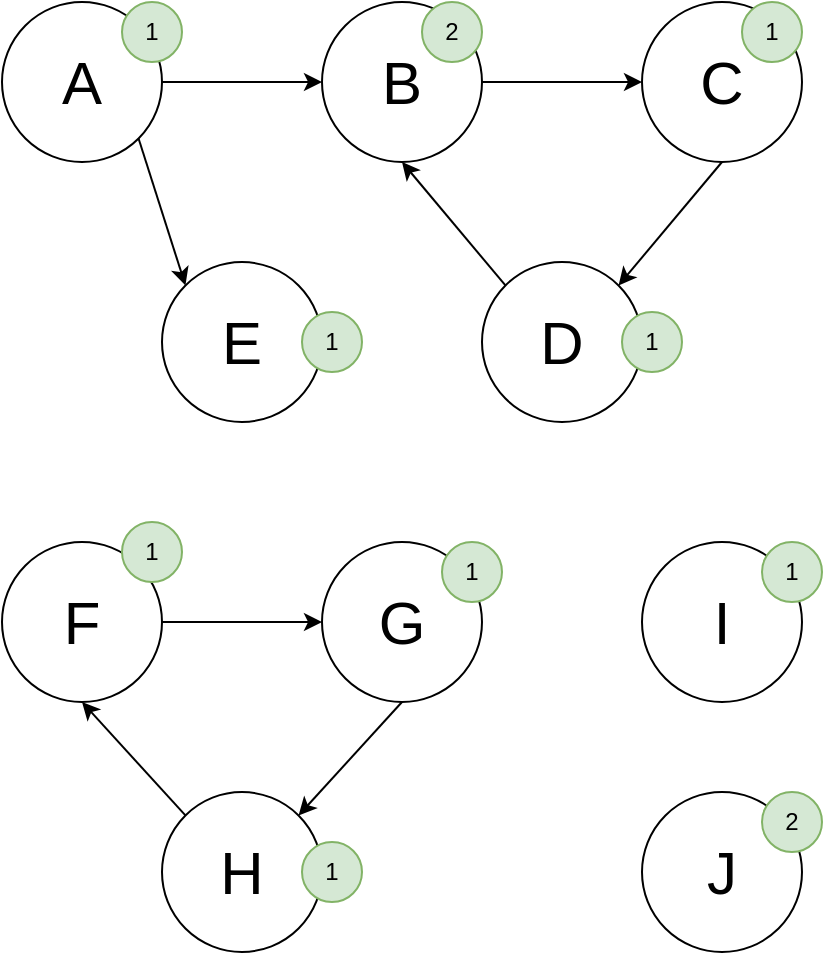 <mxfile version="24.7.8" pages="5">
  <diagram name="Initial State" id="LgX0-bwEeIPXN1X5U5mC">
    <mxGraphModel dx="884" dy="834" grid="1" gridSize="10" guides="1" tooltips="1" connect="1" arrows="1" fold="1" page="1" pageScale="1" pageWidth="827" pageHeight="1169" math="0" shadow="0">
      <root>
        <mxCell id="0" />
        <mxCell id="1" parent="0" />
        <mxCell id="TKeJIWV5TckT1qHOQD3M-11" style="edgeStyle=orthogonalEdgeStyle;rounded=0;orthogonalLoop=1;jettySize=auto;html=1;entryX=0;entryY=0.5;entryDx=0;entryDy=0;" edge="1" parent="1" source="TKeJIWV5TckT1qHOQD3M-1" target="TKeJIWV5TckT1qHOQD3M-2">
          <mxGeometry relative="1" as="geometry" />
        </mxCell>
        <mxCell id="TKeJIWV5TckT1qHOQD3M-1" value="&lt;font style=&quot;font-size: 30px;&quot;&gt;A&lt;/font&gt;" style="ellipse;whiteSpace=wrap;html=1;aspect=fixed;" vertex="1" parent="1">
          <mxGeometry x="120" y="150" width="80" height="80" as="geometry" />
        </mxCell>
        <mxCell id="TKeJIWV5TckT1qHOQD3M-12" style="edgeStyle=orthogonalEdgeStyle;rounded=0;orthogonalLoop=1;jettySize=auto;html=1;entryX=0;entryY=0.5;entryDx=0;entryDy=0;" edge="1" parent="1" source="TKeJIWV5TckT1qHOQD3M-2" target="TKeJIWV5TckT1qHOQD3M-6">
          <mxGeometry relative="1" as="geometry" />
        </mxCell>
        <mxCell id="TKeJIWV5TckT1qHOQD3M-2" value="&lt;font style=&quot;font-size: 30px;&quot;&gt;B&lt;/font&gt;" style="ellipse;whiteSpace=wrap;html=1;aspect=fixed;" vertex="1" parent="1">
          <mxGeometry x="280" y="150" width="80" height="80" as="geometry" />
        </mxCell>
        <mxCell id="TKeJIWV5TckT1qHOQD3M-3" value="&lt;font style=&quot;font-size: 30px;&quot;&gt;I&lt;/font&gt;" style="ellipse;whiteSpace=wrap;html=1;aspect=fixed;" vertex="1" parent="1">
          <mxGeometry x="440" y="420" width="80" height="80" as="geometry" />
        </mxCell>
        <mxCell id="TKeJIWV5TckT1qHOQD3M-4" value="&lt;font style=&quot;font-size: 30px;&quot;&gt;E&lt;/font&gt;" style="ellipse;whiteSpace=wrap;html=1;aspect=fixed;" vertex="1" parent="1">
          <mxGeometry x="200" y="280" width="80" height="80" as="geometry" />
        </mxCell>
        <mxCell id="TKeJIWV5TckT1qHOQD3M-5" value="&lt;font style=&quot;font-size: 30px;&quot;&gt;D&lt;/font&gt;" style="ellipse;whiteSpace=wrap;html=1;aspect=fixed;" vertex="1" parent="1">
          <mxGeometry x="360" y="280" width="80" height="80" as="geometry" />
        </mxCell>
        <mxCell id="TKeJIWV5TckT1qHOQD3M-6" value="&lt;font style=&quot;font-size: 30px;&quot;&gt;C&lt;/font&gt;" style="ellipse;whiteSpace=wrap;html=1;aspect=fixed;" vertex="1" parent="1">
          <mxGeometry x="440" y="150" width="80" height="80" as="geometry" />
        </mxCell>
        <mxCell id="TKeJIWV5TckT1qHOQD3M-7" value="&lt;font style=&quot;font-size: 30px;&quot;&gt;G&lt;/font&gt;" style="ellipse;whiteSpace=wrap;html=1;aspect=fixed;" vertex="1" parent="1">
          <mxGeometry x="280" y="420" width="80" height="80" as="geometry" />
        </mxCell>
        <mxCell id="TKeJIWV5TckT1qHOQD3M-8" value="&lt;font style=&quot;font-size: 30px;&quot;&gt;F&lt;/font&gt;" style="ellipse;whiteSpace=wrap;html=1;aspect=fixed;" vertex="1" parent="1">
          <mxGeometry x="120" y="420" width="80" height="80" as="geometry" />
        </mxCell>
        <mxCell id="TKeJIWV5TckT1qHOQD3M-9" value="&lt;font style=&quot;font-size: 30px;&quot;&gt;H&lt;/font&gt;" style="ellipse;whiteSpace=wrap;html=1;aspect=fixed;" vertex="1" parent="1">
          <mxGeometry x="200" y="545" width="80" height="80" as="geometry" />
        </mxCell>
        <mxCell id="TKeJIWV5TckT1qHOQD3M-10" value="&lt;font style=&quot;font-size: 30px;&quot;&gt;J&lt;/font&gt;" style="ellipse;whiteSpace=wrap;html=1;aspect=fixed;" vertex="1" parent="1">
          <mxGeometry x="440" y="545" width="80" height="80" as="geometry" />
        </mxCell>
        <mxCell id="TKeJIWV5TckT1qHOQD3M-14" value="" style="endArrow=classic;html=1;rounded=0;exitX=0.5;exitY=1;exitDx=0;exitDy=0;entryX=1;entryY=0;entryDx=0;entryDy=0;" edge="1" parent="1" source="TKeJIWV5TckT1qHOQD3M-6" target="TKeJIWV5TckT1qHOQD3M-5">
          <mxGeometry width="50" height="50" relative="1" as="geometry">
            <mxPoint x="390" y="410" as="sourcePoint" />
            <mxPoint x="440" y="360" as="targetPoint" />
          </mxGeometry>
        </mxCell>
        <mxCell id="TKeJIWV5TckT1qHOQD3M-15" value="" style="endArrow=classic;html=1;rounded=0;exitX=0;exitY=0;exitDx=0;exitDy=0;entryX=0.5;entryY=1;entryDx=0;entryDy=0;" edge="1" parent="1" source="TKeJIWV5TckT1qHOQD3M-5" target="TKeJIWV5TckT1qHOQD3M-2">
          <mxGeometry width="50" height="50" relative="1" as="geometry">
            <mxPoint x="490" y="240" as="sourcePoint" />
            <mxPoint x="438" y="302" as="targetPoint" />
          </mxGeometry>
        </mxCell>
        <mxCell id="TKeJIWV5TckT1qHOQD3M-16" value="" style="endArrow=classic;html=1;rounded=0;exitX=1;exitY=1;exitDx=0;exitDy=0;entryX=0;entryY=0;entryDx=0;entryDy=0;" edge="1" parent="1" source="TKeJIWV5TckT1qHOQD3M-1" target="TKeJIWV5TckT1qHOQD3M-4">
          <mxGeometry width="50" height="50" relative="1" as="geometry">
            <mxPoint x="382" y="302" as="sourcePoint" />
            <mxPoint x="330" y="240" as="targetPoint" />
          </mxGeometry>
        </mxCell>
        <mxCell id="TKeJIWV5TckT1qHOQD3M-17" value="" style="endArrow=classic;html=1;rounded=0;exitX=1;exitY=0.5;exitDx=0;exitDy=0;entryX=0;entryY=0.5;entryDx=0;entryDy=0;" edge="1" parent="1" source="TKeJIWV5TckT1qHOQD3M-8" target="TKeJIWV5TckT1qHOQD3M-7">
          <mxGeometry width="50" height="50" relative="1" as="geometry">
            <mxPoint x="198" y="228" as="sourcePoint" />
            <mxPoint x="222" y="302" as="targetPoint" />
          </mxGeometry>
        </mxCell>
        <mxCell id="TKeJIWV5TckT1qHOQD3M-18" value="" style="endArrow=classic;html=1;rounded=0;exitX=0.5;exitY=1;exitDx=0;exitDy=0;entryX=1;entryY=0;entryDx=0;entryDy=0;" edge="1" parent="1" source="TKeJIWV5TckT1qHOQD3M-7" target="TKeJIWV5TckT1qHOQD3M-9">
          <mxGeometry width="50" height="50" relative="1" as="geometry">
            <mxPoint x="210" y="470" as="sourcePoint" />
            <mxPoint x="290" y="470" as="targetPoint" />
          </mxGeometry>
        </mxCell>
        <mxCell id="TKeJIWV5TckT1qHOQD3M-19" value="" style="endArrow=classic;html=1;rounded=0;exitX=0;exitY=0;exitDx=0;exitDy=0;entryX=0.5;entryY=1;entryDx=0;entryDy=0;" edge="1" parent="1" source="TKeJIWV5TckT1qHOQD3M-9" target="TKeJIWV5TckT1qHOQD3M-8">
          <mxGeometry width="50" height="50" relative="1" as="geometry">
            <mxPoint x="330" y="510" as="sourcePoint" />
            <mxPoint x="278" y="542" as="targetPoint" />
          </mxGeometry>
        </mxCell>
        <mxCell id="TKeJIWV5TckT1qHOQD3M-20" value="1" style="ellipse;whiteSpace=wrap;html=1;aspect=fixed;fillColor=#d5e8d4;strokeColor=#82b366;" vertex="1" parent="1">
          <mxGeometry x="180" y="150" width="30" height="30" as="geometry" />
        </mxCell>
        <mxCell id="TKeJIWV5TckT1qHOQD3M-21" value="2" style="ellipse;whiteSpace=wrap;html=1;aspect=fixed;fillColor=#d5e8d4;strokeColor=#82b366;" vertex="1" parent="1">
          <mxGeometry x="330" y="150" width="30" height="30" as="geometry" />
        </mxCell>
        <mxCell id="TKeJIWV5TckT1qHOQD3M-22" value="1" style="ellipse;whiteSpace=wrap;html=1;aspect=fixed;fillColor=#d5e8d4;strokeColor=#82b366;" vertex="1" parent="1">
          <mxGeometry x="490" y="150" width="30" height="30" as="geometry" />
        </mxCell>
        <mxCell id="TKeJIWV5TckT1qHOQD3M-23" value="1" style="ellipse;whiteSpace=wrap;html=1;aspect=fixed;fillColor=#d5e8d4;strokeColor=#82b366;" vertex="1" parent="1">
          <mxGeometry x="430" y="305" width="30" height="30" as="geometry" />
        </mxCell>
        <mxCell id="TKeJIWV5TckT1qHOQD3M-24" value="1" style="ellipse;whiteSpace=wrap;html=1;aspect=fixed;fillColor=#d5e8d4;strokeColor=#82b366;" vertex="1" parent="1">
          <mxGeometry x="270" y="305" width="30" height="30" as="geometry" />
        </mxCell>
        <mxCell id="TKeJIWV5TckT1qHOQD3M-25" value="1" style="ellipse;whiteSpace=wrap;html=1;aspect=fixed;fillColor=#d5e8d4;strokeColor=#82b366;" vertex="1" parent="1">
          <mxGeometry x="340" y="420" width="30" height="30" as="geometry" />
        </mxCell>
        <mxCell id="TKeJIWV5TckT1qHOQD3M-26" value="1" style="ellipse;whiteSpace=wrap;html=1;aspect=fixed;fillColor=#d5e8d4;strokeColor=#82b366;" vertex="1" parent="1">
          <mxGeometry x="270" y="570" width="30" height="30" as="geometry" />
        </mxCell>
        <mxCell id="TKeJIWV5TckT1qHOQD3M-27" value="1" style="ellipse;whiteSpace=wrap;html=1;aspect=fixed;fillColor=#d5e8d4;strokeColor=#82b366;" vertex="1" parent="1">
          <mxGeometry x="180" y="410" width="30" height="30" as="geometry" />
        </mxCell>
        <mxCell id="TKeJIWV5TckT1qHOQD3M-28" value="1" style="ellipse;whiteSpace=wrap;html=1;aspect=fixed;fillColor=#d5e8d4;strokeColor=#82b366;" vertex="1" parent="1">
          <mxGeometry x="500" y="420" width="30" height="30" as="geometry" />
        </mxCell>
        <mxCell id="TKeJIWV5TckT1qHOQD3M-29" value="2" style="ellipse;whiteSpace=wrap;html=1;aspect=fixed;fillColor=#d5e8d4;strokeColor=#82b366;" vertex="1" parent="1">
          <mxGeometry x="500" y="545" width="30" height="30" as="geometry" />
        </mxCell>
      </root>
    </mxGraphModel>
  </diagram>
  <diagram id="pLRDSE71GMLw4zErCnkD" name="Decref-find-root">
    <mxGraphModel dx="884" dy="834" grid="1" gridSize="10" guides="1" tooltips="1" connect="1" arrows="1" fold="1" page="1" pageScale="1" pageWidth="827" pageHeight="1169" math="0" shadow="0">
      <root>
        <mxCell id="0" />
        <mxCell id="1" parent="0" />
        <mxCell id="PfSMx9dYPnsdcFuFnz3z-1" style="edgeStyle=orthogonalEdgeStyle;rounded=0;orthogonalLoop=1;jettySize=auto;html=1;entryX=0;entryY=0.5;entryDx=0;entryDy=0;" edge="1" parent="1" source="PfSMx9dYPnsdcFuFnz3z-2" target="PfSMx9dYPnsdcFuFnz3z-4">
          <mxGeometry relative="1" as="geometry" />
        </mxCell>
        <mxCell id="PfSMx9dYPnsdcFuFnz3z-2" value="&lt;font style=&quot;font-size: 30px;&quot;&gt;A&lt;/font&gt;" style="ellipse;whiteSpace=wrap;html=1;aspect=fixed;" vertex="1" parent="1">
          <mxGeometry x="120" y="150" width="80" height="80" as="geometry" />
        </mxCell>
        <mxCell id="PfSMx9dYPnsdcFuFnz3z-3" style="edgeStyle=orthogonalEdgeStyle;rounded=0;orthogonalLoop=1;jettySize=auto;html=1;entryX=0;entryY=0.5;entryDx=0;entryDy=0;" edge="1" parent="1" source="PfSMx9dYPnsdcFuFnz3z-4" target="PfSMx9dYPnsdcFuFnz3z-8">
          <mxGeometry relative="1" as="geometry" />
        </mxCell>
        <mxCell id="PfSMx9dYPnsdcFuFnz3z-4" value="&lt;font style=&quot;font-size: 30px;&quot;&gt;B&lt;/font&gt;" style="ellipse;whiteSpace=wrap;html=1;aspect=fixed;fillColor=#f8cecc;strokeColor=#b85450;" vertex="1" parent="1">
          <mxGeometry x="280" y="150" width="80" height="80" as="geometry" />
        </mxCell>
        <mxCell id="PfSMx9dYPnsdcFuFnz3z-6" value="&lt;font style=&quot;font-size: 30px;&quot;&gt;E&lt;/font&gt;" style="ellipse;whiteSpace=wrap;html=1;aspect=fixed;fillColor=#f8cecc;strokeColor=#b85450;" vertex="1" parent="1">
          <mxGeometry x="200" y="280" width="80" height="80" as="geometry" />
        </mxCell>
        <mxCell id="PfSMx9dYPnsdcFuFnz3z-7" value="&lt;font style=&quot;font-size: 30px;&quot;&gt;D&lt;/font&gt;" style="ellipse;whiteSpace=wrap;html=1;aspect=fixed;fillColor=#f8cecc;strokeColor=#b85450;" vertex="1" parent="1">
          <mxGeometry x="360" y="280" width="80" height="80" as="geometry" />
        </mxCell>
        <mxCell id="PfSMx9dYPnsdcFuFnz3z-8" value="&lt;font style=&quot;font-size: 30px;&quot;&gt;C&lt;/font&gt;" style="ellipse;whiteSpace=wrap;html=1;aspect=fixed;fillColor=#f8cecc;strokeColor=#b85450;" vertex="1" parent="1">
          <mxGeometry x="440" y="150" width="80" height="80" as="geometry" />
        </mxCell>
        <mxCell id="PfSMx9dYPnsdcFuFnz3z-13" value="" style="endArrow=classic;html=1;rounded=0;exitX=0.5;exitY=1;exitDx=0;exitDy=0;entryX=1;entryY=0;entryDx=0;entryDy=0;" edge="1" parent="1" source="PfSMx9dYPnsdcFuFnz3z-8" target="PfSMx9dYPnsdcFuFnz3z-7">
          <mxGeometry width="50" height="50" relative="1" as="geometry">
            <mxPoint x="390" y="410" as="sourcePoint" />
            <mxPoint x="440" y="360" as="targetPoint" />
          </mxGeometry>
        </mxCell>
        <mxCell id="PfSMx9dYPnsdcFuFnz3z-14" value="" style="endArrow=classic;html=1;rounded=0;exitX=0;exitY=0;exitDx=0;exitDy=0;entryX=0.5;entryY=1;entryDx=0;entryDy=0;" edge="1" parent="1" source="PfSMx9dYPnsdcFuFnz3z-7" target="PfSMx9dYPnsdcFuFnz3z-4">
          <mxGeometry width="50" height="50" relative="1" as="geometry">
            <mxPoint x="490" y="240" as="sourcePoint" />
            <mxPoint x="438" y="302" as="targetPoint" />
          </mxGeometry>
        </mxCell>
        <mxCell id="PfSMx9dYPnsdcFuFnz3z-15" value="" style="endArrow=classic;html=1;rounded=0;exitX=1;exitY=1;exitDx=0;exitDy=0;entryX=0;entryY=0;entryDx=0;entryDy=0;" edge="1" parent="1" source="PfSMx9dYPnsdcFuFnz3z-2" target="PfSMx9dYPnsdcFuFnz3z-6">
          <mxGeometry width="50" height="50" relative="1" as="geometry">
            <mxPoint x="382" y="302" as="sourcePoint" />
            <mxPoint x="330" y="240" as="targetPoint" />
          </mxGeometry>
        </mxCell>
        <mxCell id="PfSMx9dYPnsdcFuFnz3z-19" value="1" style="ellipse;whiteSpace=wrap;html=1;aspect=fixed;fillColor=#d5e8d4;strokeColor=#82b366;" vertex="1" parent="1">
          <mxGeometry x="180" y="150" width="30" height="30" as="geometry" />
        </mxCell>
        <mxCell id="PfSMx9dYPnsdcFuFnz3z-20" value="0" style="ellipse;whiteSpace=wrap;html=1;aspect=fixed;fillColor=#d5e8d4;strokeColor=#82b366;" vertex="1" parent="1">
          <mxGeometry x="330" y="150" width="30" height="30" as="geometry" />
        </mxCell>
        <mxCell id="PfSMx9dYPnsdcFuFnz3z-21" value="0" style="ellipse;whiteSpace=wrap;html=1;aspect=fixed;fillColor=#d5e8d4;strokeColor=#82b366;" vertex="1" parent="1">
          <mxGeometry x="490" y="150" width="30" height="30" as="geometry" />
        </mxCell>
        <mxCell id="PfSMx9dYPnsdcFuFnz3z-22" value="0" style="ellipse;whiteSpace=wrap;html=1;aspect=fixed;fillColor=#d5e8d4;strokeColor=#82b366;" vertex="1" parent="1">
          <mxGeometry x="430" y="305" width="30" height="30" as="geometry" />
        </mxCell>
        <mxCell id="PfSMx9dYPnsdcFuFnz3z-23" value="0" style="ellipse;whiteSpace=wrap;html=1;aspect=fixed;fillColor=#d5e8d4;strokeColor=#82b366;" vertex="1" parent="1">
          <mxGeometry x="270" y="305" width="30" height="30" as="geometry" />
        </mxCell>
        <mxCell id="ncmu8jl0ml0PCeG-xB9G-1" value="&lt;font style=&quot;font-size: 30px;&quot;&gt;G&lt;/font&gt;" style="ellipse;whiteSpace=wrap;html=1;aspect=fixed;fillColor=#f8cecc;strokeColor=#b85450;" vertex="1" parent="1">
          <mxGeometry x="280" y="420" width="80" height="80" as="geometry" />
        </mxCell>
        <mxCell id="ncmu8jl0ml0PCeG-xB9G-2" value="&lt;font style=&quot;font-size: 30px;&quot;&gt;F&lt;/font&gt;" style="ellipse;whiteSpace=wrap;html=1;aspect=fixed;fillColor=#f8cecc;strokeColor=#b85450;" vertex="1" parent="1">
          <mxGeometry x="120" y="420" width="80" height="80" as="geometry" />
        </mxCell>
        <mxCell id="ncmu8jl0ml0PCeG-xB9G-3" value="&lt;font style=&quot;font-size: 30px;&quot;&gt;H&lt;/font&gt;" style="ellipse;whiteSpace=wrap;html=1;aspect=fixed;fillColor=#f8cecc;strokeColor=#b85450;" vertex="1" parent="1">
          <mxGeometry x="200" y="545" width="80" height="80" as="geometry" />
        </mxCell>
        <mxCell id="ncmu8jl0ml0PCeG-xB9G-4" value="" style="endArrow=classic;html=1;rounded=0;exitX=1;exitY=0.5;exitDx=0;exitDy=0;entryX=0;entryY=0.5;entryDx=0;entryDy=0;" edge="1" parent="1" source="ncmu8jl0ml0PCeG-xB9G-2" target="ncmu8jl0ml0PCeG-xB9G-1">
          <mxGeometry width="50" height="50" relative="1" as="geometry">
            <mxPoint x="198" y="228" as="sourcePoint" />
            <mxPoint x="222" y="302" as="targetPoint" />
          </mxGeometry>
        </mxCell>
        <mxCell id="ncmu8jl0ml0PCeG-xB9G-5" value="" style="endArrow=classic;html=1;rounded=0;exitX=0.5;exitY=1;exitDx=0;exitDy=0;entryX=1;entryY=0;entryDx=0;entryDy=0;" edge="1" parent="1" source="ncmu8jl0ml0PCeG-xB9G-1" target="ncmu8jl0ml0PCeG-xB9G-3">
          <mxGeometry width="50" height="50" relative="1" as="geometry">
            <mxPoint x="210" y="470" as="sourcePoint" />
            <mxPoint x="290" y="470" as="targetPoint" />
          </mxGeometry>
        </mxCell>
        <mxCell id="ncmu8jl0ml0PCeG-xB9G-6" value="" style="endArrow=classic;html=1;rounded=0;exitX=0;exitY=0;exitDx=0;exitDy=0;entryX=0.5;entryY=1;entryDx=0;entryDy=0;" edge="1" parent="1" source="ncmu8jl0ml0PCeG-xB9G-3" target="ncmu8jl0ml0PCeG-xB9G-2">
          <mxGeometry width="50" height="50" relative="1" as="geometry">
            <mxPoint x="330" y="510" as="sourcePoint" />
            <mxPoint x="278" y="542" as="targetPoint" />
          </mxGeometry>
        </mxCell>
        <mxCell id="ncmu8jl0ml0PCeG-xB9G-7" value="0" style="ellipse;whiteSpace=wrap;html=1;aspect=fixed;fillColor=#d5e8d4;strokeColor=#82b366;" vertex="1" parent="1">
          <mxGeometry x="340" y="420" width="30" height="30" as="geometry" />
        </mxCell>
        <mxCell id="ncmu8jl0ml0PCeG-xB9G-8" value="0" style="ellipse;whiteSpace=wrap;html=1;aspect=fixed;fillColor=#d5e8d4;strokeColor=#82b366;" vertex="1" parent="1">
          <mxGeometry x="270" y="570" width="30" height="30" as="geometry" />
        </mxCell>
        <mxCell id="ncmu8jl0ml0PCeG-xB9G-9" value="0" style="ellipse;whiteSpace=wrap;html=1;aspect=fixed;fillColor=#d5e8d4;strokeColor=#82b366;" vertex="1" parent="1">
          <mxGeometry x="180" y="410" width="30" height="30" as="geometry" />
        </mxCell>
        <mxCell id="soWzdU__vy_0xNH3uUJ1-1" value="&lt;font style=&quot;font-size: 30px;&quot;&gt;I&lt;/font&gt;" style="ellipse;whiteSpace=wrap;html=1;aspect=fixed;" vertex="1" parent="1">
          <mxGeometry x="440" y="420" width="80" height="80" as="geometry" />
        </mxCell>
        <mxCell id="soWzdU__vy_0xNH3uUJ1-2" value="&lt;font style=&quot;font-size: 30px;&quot;&gt;J&lt;/font&gt;" style="ellipse;whiteSpace=wrap;html=1;aspect=fixed;" vertex="1" parent="1">
          <mxGeometry x="440" y="545" width="80" height="80" as="geometry" />
        </mxCell>
        <mxCell id="soWzdU__vy_0xNH3uUJ1-3" value="1" style="ellipse;whiteSpace=wrap;html=1;aspect=fixed;fillColor=#d5e8d4;strokeColor=#82b366;" vertex="1" parent="1">
          <mxGeometry x="500" y="420" width="30" height="30" as="geometry" />
        </mxCell>
        <mxCell id="soWzdU__vy_0xNH3uUJ1-4" value="2" style="ellipse;whiteSpace=wrap;html=1;aspect=fixed;fillColor=#d5e8d4;strokeColor=#82b366;" vertex="1" parent="1">
          <mxGeometry x="500" y="545" width="30" height="30" as="geometry" />
        </mxCell>
      </root>
    </mxGraphModel>
  </diagram>
  <diagram id="Slspng3S7neXEqKaf1ul" name="Restore-ref-markup">
    <mxGraphModel dx="884" dy="834" grid="1" gridSize="10" guides="1" tooltips="1" connect="1" arrows="1" fold="1" page="1" pageScale="1" pageWidth="827" pageHeight="1169" math="0" shadow="0">
      <root>
        <mxCell id="0" />
        <mxCell id="1" parent="0" />
        <mxCell id="5f2yXuLlJdktjmR6fHQB-1" style="edgeStyle=orthogonalEdgeStyle;rounded=0;orthogonalLoop=1;jettySize=auto;html=1;entryX=0;entryY=0.5;entryDx=0;entryDy=0;" edge="1" parent="1" source="5f2yXuLlJdktjmR6fHQB-2" target="5f2yXuLlJdktjmR6fHQB-4">
          <mxGeometry relative="1" as="geometry" />
        </mxCell>
        <mxCell id="5f2yXuLlJdktjmR6fHQB-2" value="&lt;font style=&quot;font-size: 30px;&quot;&gt;A&lt;/font&gt;" style="ellipse;whiteSpace=wrap;html=1;aspect=fixed;" vertex="1" parent="1">
          <mxGeometry x="120" y="150" width="80" height="80" as="geometry" />
        </mxCell>
        <mxCell id="5f2yXuLlJdktjmR6fHQB-3" style="edgeStyle=orthogonalEdgeStyle;rounded=0;orthogonalLoop=1;jettySize=auto;html=1;entryX=0;entryY=0.5;entryDx=0;entryDy=0;" edge="1" parent="1" source="5f2yXuLlJdktjmR6fHQB-4" target="5f2yXuLlJdktjmR6fHQB-8">
          <mxGeometry relative="1" as="geometry" />
        </mxCell>
        <mxCell id="5f2yXuLlJdktjmR6fHQB-4" value="&lt;font style=&quot;font-size: 30px;&quot;&gt;B&lt;/font&gt;" style="ellipse;whiteSpace=wrap;html=1;aspect=fixed;" vertex="1" parent="1">
          <mxGeometry x="280" y="150" width="80" height="80" as="geometry" />
        </mxCell>
        <mxCell id="5f2yXuLlJdktjmR6fHQB-6" value="&lt;font style=&quot;font-size: 30px;&quot;&gt;E&lt;/font&gt;" style="ellipse;whiteSpace=wrap;html=1;aspect=fixed;" vertex="1" parent="1">
          <mxGeometry x="200" y="280" width="80" height="80" as="geometry" />
        </mxCell>
        <mxCell id="5f2yXuLlJdktjmR6fHQB-7" value="&lt;font style=&quot;font-size: 30px;&quot;&gt;D&lt;/font&gt;" style="ellipse;whiteSpace=wrap;html=1;aspect=fixed;" vertex="1" parent="1">
          <mxGeometry x="360" y="280" width="80" height="80" as="geometry" />
        </mxCell>
        <mxCell id="5f2yXuLlJdktjmR6fHQB-8" value="&lt;font style=&quot;font-size: 30px;&quot;&gt;C&lt;/font&gt;" style="ellipse;whiteSpace=wrap;html=1;aspect=fixed;" vertex="1" parent="1">
          <mxGeometry x="440" y="150" width="80" height="80" as="geometry" />
        </mxCell>
        <mxCell id="5f2yXuLlJdktjmR6fHQB-13" value="" style="endArrow=classic;html=1;rounded=0;exitX=0.5;exitY=1;exitDx=0;exitDy=0;entryX=1;entryY=0;entryDx=0;entryDy=0;" edge="1" parent="1" source="5f2yXuLlJdktjmR6fHQB-8" target="5f2yXuLlJdktjmR6fHQB-7">
          <mxGeometry width="50" height="50" relative="1" as="geometry">
            <mxPoint x="390" y="410" as="sourcePoint" />
            <mxPoint x="440" y="360" as="targetPoint" />
          </mxGeometry>
        </mxCell>
        <mxCell id="5f2yXuLlJdktjmR6fHQB-14" value="" style="endArrow=classic;html=1;rounded=0;exitX=0;exitY=0;exitDx=0;exitDy=0;entryX=0.5;entryY=1;entryDx=0;entryDy=0;" edge="1" parent="1" source="5f2yXuLlJdktjmR6fHQB-7" target="5f2yXuLlJdktjmR6fHQB-4">
          <mxGeometry width="50" height="50" relative="1" as="geometry">
            <mxPoint x="490" y="240" as="sourcePoint" />
            <mxPoint x="438" y="302" as="targetPoint" />
          </mxGeometry>
        </mxCell>
        <mxCell id="5f2yXuLlJdktjmR6fHQB-15" value="" style="endArrow=classic;html=1;rounded=0;exitX=1;exitY=1;exitDx=0;exitDy=0;entryX=0;entryY=0;entryDx=0;entryDy=0;" edge="1" parent="1" source="5f2yXuLlJdktjmR6fHQB-2" target="5f2yXuLlJdktjmR6fHQB-6">
          <mxGeometry width="50" height="50" relative="1" as="geometry">
            <mxPoint x="382" y="302" as="sourcePoint" />
            <mxPoint x="330" y="240" as="targetPoint" />
          </mxGeometry>
        </mxCell>
        <mxCell id="5f2yXuLlJdktjmR6fHQB-19" value="1" style="ellipse;whiteSpace=wrap;html=1;aspect=fixed;fillColor=#d5e8d4;strokeColor=#82b366;" vertex="1" parent="1">
          <mxGeometry x="180" y="150" width="30" height="30" as="geometry" />
        </mxCell>
        <mxCell id="5f2yXuLlJdktjmR6fHQB-20" value="2" style="ellipse;whiteSpace=wrap;html=1;aspect=fixed;fillColor=#d5e8d4;strokeColor=#82b366;" vertex="1" parent="1">
          <mxGeometry x="330" y="150" width="30" height="30" as="geometry" />
        </mxCell>
        <mxCell id="5f2yXuLlJdktjmR6fHQB-21" value="1" style="ellipse;whiteSpace=wrap;html=1;aspect=fixed;fillColor=#d5e8d4;strokeColor=#82b366;" vertex="1" parent="1">
          <mxGeometry x="490" y="150" width="30" height="30" as="geometry" />
        </mxCell>
        <mxCell id="5f2yXuLlJdktjmR6fHQB-22" value="1" style="ellipse;whiteSpace=wrap;html=1;aspect=fixed;fillColor=#d5e8d4;strokeColor=#82b366;" vertex="1" parent="1">
          <mxGeometry x="430" y="305" width="30" height="30" as="geometry" />
        </mxCell>
        <mxCell id="5f2yXuLlJdktjmR6fHQB-23" value="1" style="ellipse;whiteSpace=wrap;html=1;aspect=fixed;fillColor=#d5e8d4;strokeColor=#82b366;" vertex="1" parent="1">
          <mxGeometry x="270" y="305" width="30" height="30" as="geometry" />
        </mxCell>
        <mxCell id="CGhR4PcOZFoaxJJA30jr-1" value="&lt;font style=&quot;font-size: 30px;&quot;&gt;G&lt;/font&gt;" style="ellipse;whiteSpace=wrap;html=1;aspect=fixed;fillColor=#f8cecc;strokeColor=#b85450;" vertex="1" parent="1">
          <mxGeometry x="280" y="420" width="80" height="80" as="geometry" />
        </mxCell>
        <mxCell id="CGhR4PcOZFoaxJJA30jr-2" value="&lt;font style=&quot;font-size: 30px;&quot;&gt;F&lt;/font&gt;" style="ellipse;whiteSpace=wrap;html=1;aspect=fixed;fillColor=#f8cecc;strokeColor=#b85450;" vertex="1" parent="1">
          <mxGeometry x="120" y="420" width="80" height="80" as="geometry" />
        </mxCell>
        <mxCell id="CGhR4PcOZFoaxJJA30jr-3" value="&lt;font style=&quot;font-size: 30px;&quot;&gt;H&lt;/font&gt;" style="ellipse;whiteSpace=wrap;html=1;aspect=fixed;fillColor=#f8cecc;strokeColor=#b85450;" vertex="1" parent="1">
          <mxGeometry x="200" y="545" width="80" height="80" as="geometry" />
        </mxCell>
        <mxCell id="CGhR4PcOZFoaxJJA30jr-4" value="" style="endArrow=classic;html=1;rounded=0;exitX=1;exitY=0.5;exitDx=0;exitDy=0;entryX=0;entryY=0.5;entryDx=0;entryDy=0;" edge="1" parent="1" source="CGhR4PcOZFoaxJJA30jr-2" target="CGhR4PcOZFoaxJJA30jr-1">
          <mxGeometry width="50" height="50" relative="1" as="geometry">
            <mxPoint x="198" y="228" as="sourcePoint" />
            <mxPoint x="222" y="302" as="targetPoint" />
          </mxGeometry>
        </mxCell>
        <mxCell id="CGhR4PcOZFoaxJJA30jr-5" value="" style="endArrow=classic;html=1;rounded=0;exitX=0.5;exitY=1;exitDx=0;exitDy=0;entryX=1;entryY=0;entryDx=0;entryDy=0;" edge="1" parent="1" source="CGhR4PcOZFoaxJJA30jr-1" target="CGhR4PcOZFoaxJJA30jr-3">
          <mxGeometry width="50" height="50" relative="1" as="geometry">
            <mxPoint x="210" y="470" as="sourcePoint" />
            <mxPoint x="290" y="470" as="targetPoint" />
          </mxGeometry>
        </mxCell>
        <mxCell id="CGhR4PcOZFoaxJJA30jr-6" value="" style="endArrow=classic;html=1;rounded=0;exitX=0;exitY=0;exitDx=0;exitDy=0;entryX=0.5;entryY=1;entryDx=0;entryDy=0;" edge="1" parent="1" source="CGhR4PcOZFoaxJJA30jr-3" target="CGhR4PcOZFoaxJJA30jr-2">
          <mxGeometry width="50" height="50" relative="1" as="geometry">
            <mxPoint x="330" y="510" as="sourcePoint" />
            <mxPoint x="278" y="542" as="targetPoint" />
          </mxGeometry>
        </mxCell>
        <mxCell id="CGhR4PcOZFoaxJJA30jr-7" value="0" style="ellipse;whiteSpace=wrap;html=1;aspect=fixed;fillColor=#d5e8d4;strokeColor=#82b366;" vertex="1" parent="1">
          <mxGeometry x="340" y="420" width="30" height="30" as="geometry" />
        </mxCell>
        <mxCell id="CGhR4PcOZFoaxJJA30jr-8" value="0" style="ellipse;whiteSpace=wrap;html=1;aspect=fixed;fillColor=#d5e8d4;strokeColor=#82b366;" vertex="1" parent="1">
          <mxGeometry x="270" y="570" width="30" height="30" as="geometry" />
        </mxCell>
        <mxCell id="CGhR4PcOZFoaxJJA30jr-9" value="0" style="ellipse;whiteSpace=wrap;html=1;aspect=fixed;fillColor=#d5e8d4;strokeColor=#82b366;" vertex="1" parent="1">
          <mxGeometry x="180" y="410" width="30" height="30" as="geometry" />
        </mxCell>
        <mxCell id="WxLIGbI8DkNttYwjcOtg-1" value="&lt;font style=&quot;font-size: 30px;&quot;&gt;I&lt;/font&gt;" style="ellipse;whiteSpace=wrap;html=1;aspect=fixed;" vertex="1" parent="1">
          <mxGeometry x="440" y="420" width="80" height="80" as="geometry" />
        </mxCell>
        <mxCell id="WxLIGbI8DkNttYwjcOtg-2" value="&lt;font style=&quot;font-size: 30px;&quot;&gt;J&lt;/font&gt;" style="ellipse;whiteSpace=wrap;html=1;aspect=fixed;" vertex="1" parent="1">
          <mxGeometry x="440" y="545" width="80" height="80" as="geometry" />
        </mxCell>
        <mxCell id="WxLIGbI8DkNttYwjcOtg-3" value="1" style="ellipse;whiteSpace=wrap;html=1;aspect=fixed;fillColor=#d5e8d4;strokeColor=#82b366;" vertex="1" parent="1">
          <mxGeometry x="500" y="420" width="30" height="30" as="geometry" />
        </mxCell>
        <mxCell id="WxLIGbI8DkNttYwjcOtg-4" value="2" style="ellipse;whiteSpace=wrap;html=1;aspect=fixed;fillColor=#d5e8d4;strokeColor=#82b366;" vertex="1" parent="1">
          <mxGeometry x="500" y="545" width="30" height="30" as="geometry" />
        </mxCell>
      </root>
    </mxGraphModel>
  </diagram>
  <diagram id="ioVVA-bDxICGuvMe4TuA" name="CollectCycle">
    <mxGraphModel dx="884" dy="834" grid="1" gridSize="10" guides="1" tooltips="1" connect="1" arrows="1" fold="1" page="1" pageScale="1" pageWidth="827" pageHeight="1169" math="0" shadow="0">
      <root>
        <mxCell id="0" />
        <mxCell id="1" parent="0" />
        <mxCell id="1cO7mJswL-dhzr6Va6ZE-16" value="&lt;font style=&quot;font-size: 30px;&quot;&gt;G&lt;/font&gt;" style="ellipse;whiteSpace=wrap;html=1;aspect=fixed;fillColor=#f8cecc;strokeColor=#b85450;" vertex="1" parent="1">
          <mxGeometry x="320" y="160" width="80" height="80" as="geometry" />
        </mxCell>
        <mxCell id="1cO7mJswL-dhzr6Va6ZE-17" value="&lt;font style=&quot;font-size: 30px;&quot;&gt;F&lt;/font&gt;" style="ellipse;whiteSpace=wrap;html=1;aspect=fixed;fillColor=#f8cecc;strokeColor=#b85450;" vertex="1" parent="1">
          <mxGeometry x="160" y="160" width="80" height="80" as="geometry" />
        </mxCell>
        <mxCell id="1cO7mJswL-dhzr6Va6ZE-18" value="&lt;font style=&quot;font-size: 30px;&quot;&gt;H&lt;/font&gt;" style="ellipse;whiteSpace=wrap;html=1;aspect=fixed;fillColor=#f8cecc;strokeColor=#b85450;" vertex="1" parent="1">
          <mxGeometry x="240" y="285" width="80" height="80" as="geometry" />
        </mxCell>
        <mxCell id="1cO7mJswL-dhzr6Va6ZE-19" value="" style="endArrow=classic;html=1;rounded=0;exitX=1;exitY=0.5;exitDx=0;exitDy=0;entryX=0;entryY=0.5;entryDx=0;entryDy=0;" edge="1" parent="1" source="1cO7mJswL-dhzr6Va6ZE-17" target="1cO7mJswL-dhzr6Va6ZE-16">
          <mxGeometry width="50" height="50" relative="1" as="geometry">
            <mxPoint x="238" y="-32" as="sourcePoint" />
            <mxPoint x="262" y="42" as="targetPoint" />
          </mxGeometry>
        </mxCell>
        <mxCell id="1cO7mJswL-dhzr6Va6ZE-20" value="" style="endArrow=classic;html=1;rounded=0;exitX=0.5;exitY=1;exitDx=0;exitDy=0;entryX=1;entryY=0;entryDx=0;entryDy=0;" edge="1" parent="1" source="1cO7mJswL-dhzr6Va6ZE-16" target="1cO7mJswL-dhzr6Va6ZE-18">
          <mxGeometry width="50" height="50" relative="1" as="geometry">
            <mxPoint x="250" y="210" as="sourcePoint" />
            <mxPoint x="330" y="210" as="targetPoint" />
          </mxGeometry>
        </mxCell>
        <mxCell id="1cO7mJswL-dhzr6Va6ZE-21" value="" style="endArrow=classic;html=1;rounded=0;exitX=0;exitY=0;exitDx=0;exitDy=0;entryX=0.5;entryY=1;entryDx=0;entryDy=0;" edge="1" parent="1" source="1cO7mJswL-dhzr6Va6ZE-18" target="1cO7mJswL-dhzr6Va6ZE-17">
          <mxGeometry width="50" height="50" relative="1" as="geometry">
            <mxPoint x="370" y="250" as="sourcePoint" />
            <mxPoint x="318" y="282" as="targetPoint" />
          </mxGeometry>
        </mxCell>
        <mxCell id="1cO7mJswL-dhzr6Va6ZE-22" value="0" style="ellipse;whiteSpace=wrap;html=1;aspect=fixed;fillColor=#d5e8d4;strokeColor=#82b366;" vertex="1" parent="1">
          <mxGeometry x="380" y="160" width="30" height="30" as="geometry" />
        </mxCell>
        <mxCell id="1cO7mJswL-dhzr6Va6ZE-23" value="0" style="ellipse;whiteSpace=wrap;html=1;aspect=fixed;fillColor=#d5e8d4;strokeColor=#82b366;" vertex="1" parent="1">
          <mxGeometry x="310" y="310" width="30" height="30" as="geometry" />
        </mxCell>
        <mxCell id="1cO7mJswL-dhzr6Va6ZE-24" value="0" style="ellipse;whiteSpace=wrap;html=1;aspect=fixed;fillColor=#d5e8d4;strokeColor=#82b366;" vertex="1" parent="1">
          <mxGeometry x="220" y="150" width="30" height="30" as="geometry" />
        </mxCell>
      </root>
    </mxGraphModel>
  </diagram>
  <diagram id="SggYB76T9uJ6abA6JxWO" name="Done">
    <mxGraphModel dx="884" dy="834" grid="1" gridSize="10" guides="1" tooltips="1" connect="1" arrows="1" fold="1" page="1" pageScale="1" pageWidth="827" pageHeight="1169" math="0" shadow="0">
      <root>
        <mxCell id="0" />
        <mxCell id="1" parent="0" />
        <mxCell id="fwRUm9WFYdXgdiWHsKZJ-1" style="edgeStyle=orthogonalEdgeStyle;rounded=0;orthogonalLoop=1;jettySize=auto;html=1;entryX=0;entryY=0.5;entryDx=0;entryDy=0;" edge="1" parent="1" source="fwRUm9WFYdXgdiWHsKZJ-2" target="fwRUm9WFYdXgdiWHsKZJ-4">
          <mxGeometry relative="1" as="geometry" />
        </mxCell>
        <mxCell id="fwRUm9WFYdXgdiWHsKZJ-2" value="&lt;font style=&quot;font-size: 30px;&quot;&gt;A&lt;/font&gt;" style="ellipse;whiteSpace=wrap;html=1;aspect=fixed;" vertex="1" parent="1">
          <mxGeometry x="120" y="150" width="80" height="80" as="geometry" />
        </mxCell>
        <mxCell id="fwRUm9WFYdXgdiWHsKZJ-3" style="edgeStyle=orthogonalEdgeStyle;rounded=0;orthogonalLoop=1;jettySize=auto;html=1;entryX=0;entryY=0.5;entryDx=0;entryDy=0;" edge="1" parent="1" source="fwRUm9WFYdXgdiWHsKZJ-4" target="fwRUm9WFYdXgdiWHsKZJ-7">
          <mxGeometry relative="1" as="geometry" />
        </mxCell>
        <mxCell id="fwRUm9WFYdXgdiWHsKZJ-4" value="&lt;font style=&quot;font-size: 30px;&quot;&gt;B&lt;/font&gt;" style="ellipse;whiteSpace=wrap;html=1;aspect=fixed;" vertex="1" parent="1">
          <mxGeometry x="280" y="150" width="80" height="80" as="geometry" />
        </mxCell>
        <mxCell id="fwRUm9WFYdXgdiWHsKZJ-5" value="&lt;font style=&quot;font-size: 30px;&quot;&gt;E&lt;/font&gt;" style="ellipse;whiteSpace=wrap;html=1;aspect=fixed;" vertex="1" parent="1">
          <mxGeometry x="200" y="280" width="80" height="80" as="geometry" />
        </mxCell>
        <mxCell id="fwRUm9WFYdXgdiWHsKZJ-6" value="&lt;font style=&quot;font-size: 30px;&quot;&gt;D&lt;/font&gt;" style="ellipse;whiteSpace=wrap;html=1;aspect=fixed;" vertex="1" parent="1">
          <mxGeometry x="360" y="280" width="80" height="80" as="geometry" />
        </mxCell>
        <mxCell id="fwRUm9WFYdXgdiWHsKZJ-7" value="&lt;font style=&quot;font-size: 30px;&quot;&gt;C&lt;/font&gt;" style="ellipse;whiteSpace=wrap;html=1;aspect=fixed;" vertex="1" parent="1">
          <mxGeometry x="440" y="150" width="80" height="80" as="geometry" />
        </mxCell>
        <mxCell id="fwRUm9WFYdXgdiWHsKZJ-8" value="" style="endArrow=classic;html=1;rounded=0;exitX=0.5;exitY=1;exitDx=0;exitDy=0;entryX=1;entryY=0;entryDx=0;entryDy=0;" edge="1" parent="1" source="fwRUm9WFYdXgdiWHsKZJ-7" target="fwRUm9WFYdXgdiWHsKZJ-6">
          <mxGeometry width="50" height="50" relative="1" as="geometry">
            <mxPoint x="390" y="410" as="sourcePoint" />
            <mxPoint x="440" y="360" as="targetPoint" />
          </mxGeometry>
        </mxCell>
        <mxCell id="fwRUm9WFYdXgdiWHsKZJ-9" value="" style="endArrow=classic;html=1;rounded=0;exitX=0;exitY=0;exitDx=0;exitDy=0;entryX=0.5;entryY=1;entryDx=0;entryDy=0;" edge="1" parent="1" source="fwRUm9WFYdXgdiWHsKZJ-6" target="fwRUm9WFYdXgdiWHsKZJ-4">
          <mxGeometry width="50" height="50" relative="1" as="geometry">
            <mxPoint x="490" y="240" as="sourcePoint" />
            <mxPoint x="438" y="302" as="targetPoint" />
          </mxGeometry>
        </mxCell>
        <mxCell id="fwRUm9WFYdXgdiWHsKZJ-10" value="" style="endArrow=classic;html=1;rounded=0;exitX=1;exitY=1;exitDx=0;exitDy=0;entryX=0;entryY=0;entryDx=0;entryDy=0;" edge="1" parent="1" source="fwRUm9WFYdXgdiWHsKZJ-2" target="fwRUm9WFYdXgdiWHsKZJ-5">
          <mxGeometry width="50" height="50" relative="1" as="geometry">
            <mxPoint x="382" y="302" as="sourcePoint" />
            <mxPoint x="330" y="240" as="targetPoint" />
          </mxGeometry>
        </mxCell>
        <mxCell id="fwRUm9WFYdXgdiWHsKZJ-11" value="1" style="ellipse;whiteSpace=wrap;html=1;aspect=fixed;fillColor=#d5e8d4;strokeColor=#82b366;" vertex="1" parent="1">
          <mxGeometry x="180" y="150" width="30" height="30" as="geometry" />
        </mxCell>
        <mxCell id="fwRUm9WFYdXgdiWHsKZJ-12" value="2" style="ellipse;whiteSpace=wrap;html=1;aspect=fixed;fillColor=#d5e8d4;strokeColor=#82b366;" vertex="1" parent="1">
          <mxGeometry x="330" y="150" width="30" height="30" as="geometry" />
        </mxCell>
        <mxCell id="fwRUm9WFYdXgdiWHsKZJ-13" value="1" style="ellipse;whiteSpace=wrap;html=1;aspect=fixed;fillColor=#d5e8d4;strokeColor=#82b366;" vertex="1" parent="1">
          <mxGeometry x="490" y="150" width="30" height="30" as="geometry" />
        </mxCell>
        <mxCell id="fwRUm9WFYdXgdiWHsKZJ-14" value="1" style="ellipse;whiteSpace=wrap;html=1;aspect=fixed;fillColor=#d5e8d4;strokeColor=#82b366;" vertex="1" parent="1">
          <mxGeometry x="430" y="305" width="30" height="30" as="geometry" />
        </mxCell>
        <mxCell id="fwRUm9WFYdXgdiWHsKZJ-15" value="1" style="ellipse;whiteSpace=wrap;html=1;aspect=fixed;fillColor=#d5e8d4;strokeColor=#82b366;" vertex="1" parent="1">
          <mxGeometry x="270" y="305" width="30" height="30" as="geometry" />
        </mxCell>
        <mxCell id="fwRUm9WFYdXgdiWHsKZJ-25" value="&lt;font style=&quot;font-size: 30px;&quot;&gt;I&lt;/font&gt;" style="ellipse;whiteSpace=wrap;html=1;aspect=fixed;" vertex="1" parent="1">
          <mxGeometry x="440" y="420" width="80" height="80" as="geometry" />
        </mxCell>
        <mxCell id="fwRUm9WFYdXgdiWHsKZJ-26" value="&lt;font style=&quot;font-size: 30px;&quot;&gt;J&lt;/font&gt;" style="ellipse;whiteSpace=wrap;html=1;aspect=fixed;" vertex="1" parent="1">
          <mxGeometry x="440" y="545" width="80" height="80" as="geometry" />
        </mxCell>
        <mxCell id="fwRUm9WFYdXgdiWHsKZJ-27" value="1" style="ellipse;whiteSpace=wrap;html=1;aspect=fixed;fillColor=#d5e8d4;strokeColor=#82b366;" vertex="1" parent="1">
          <mxGeometry x="500" y="420" width="30" height="30" as="geometry" />
        </mxCell>
        <mxCell id="fwRUm9WFYdXgdiWHsKZJ-28" value="2" style="ellipse;whiteSpace=wrap;html=1;aspect=fixed;fillColor=#d5e8d4;strokeColor=#82b366;" vertex="1" parent="1">
          <mxGeometry x="500" y="545" width="30" height="30" as="geometry" />
        </mxCell>
      </root>
    </mxGraphModel>
  </diagram>
</mxfile>
